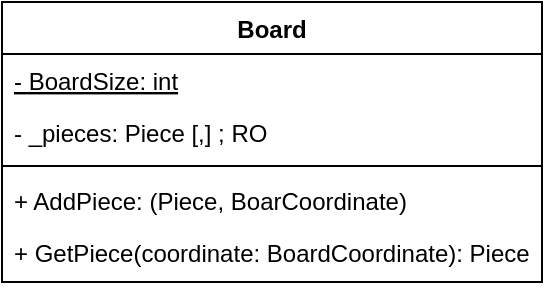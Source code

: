 <mxfile version="20.3.3" type="github">
  <diagram id="C5RBs43oDa-KdzZeNtuy" name="Page-1">
    <mxGraphModel dx="955" dy="450" grid="1" gridSize="10" guides="1" tooltips="1" connect="1" arrows="1" fold="1" page="1" pageScale="1" pageWidth="827" pageHeight="1169" math="0" shadow="0">
      <root>
        <mxCell id="WIyWlLk6GJQsqaUBKTNV-0" />
        <mxCell id="WIyWlLk6GJQsqaUBKTNV-1" parent="WIyWlLk6GJQsqaUBKTNV-0" />
        <mxCell id="ygSSq6FCluFglxFE7M_l-0" value="Board" style="swimlane;fontStyle=1;align=center;verticalAlign=top;childLayout=stackLayout;horizontal=1;startSize=26;horizontalStack=0;resizeParent=1;resizeParentMax=0;resizeLast=0;collapsible=1;marginBottom=0;" vertex="1" parent="WIyWlLk6GJQsqaUBKTNV-1">
          <mxGeometry x="334" y="40" width="270" height="140" as="geometry" />
        </mxCell>
        <mxCell id="ygSSq6FCluFglxFE7M_l-1" value="- BoardSize: int" style="text;strokeColor=none;fillColor=none;align=left;verticalAlign=top;spacingLeft=4;spacingRight=4;overflow=hidden;rotatable=0;points=[[0,0.5],[1,0.5]];portConstraint=eastwest;fontStyle=4" vertex="1" parent="ygSSq6FCluFglxFE7M_l-0">
          <mxGeometry y="26" width="270" height="26" as="geometry" />
        </mxCell>
        <mxCell id="ygSSq6FCluFglxFE7M_l-10" value="- _pieces: Piece [,] ; RO" style="text;strokeColor=none;fillColor=none;align=left;verticalAlign=top;spacingLeft=4;spacingRight=4;overflow=hidden;rotatable=0;points=[[0,0.5],[1,0.5]];portConstraint=eastwest;" vertex="1" parent="ygSSq6FCluFglxFE7M_l-0">
          <mxGeometry y="52" width="270" height="26" as="geometry" />
        </mxCell>
        <mxCell id="ygSSq6FCluFglxFE7M_l-2" value="" style="line;strokeWidth=1;fillColor=none;align=left;verticalAlign=middle;spacingTop=-1;spacingLeft=3;spacingRight=3;rotatable=0;labelPosition=right;points=[];portConstraint=eastwest;strokeColor=inherit;" vertex="1" parent="ygSSq6FCluFglxFE7M_l-0">
          <mxGeometry y="78" width="270" height="8" as="geometry" />
        </mxCell>
        <mxCell id="ygSSq6FCluFglxFE7M_l-4" value="+ AddPiece: (Piece, BoarCoordinate)" style="text;strokeColor=none;fillColor=none;align=left;verticalAlign=top;spacingLeft=4;spacingRight=4;overflow=hidden;rotatable=0;points=[[0,0.5],[1,0.5]];portConstraint=eastwest;" vertex="1" parent="ygSSq6FCluFglxFE7M_l-0">
          <mxGeometry y="86" width="270" height="26" as="geometry" />
        </mxCell>
        <mxCell id="ygSSq6FCluFglxFE7M_l-3" value="+ GetPiece(coordinate: BoardCoordinate): Piece" style="text;strokeColor=none;fillColor=none;align=left;verticalAlign=top;spacingLeft=4;spacingRight=4;overflow=hidden;rotatable=0;points=[[0,0.5],[1,0.5]];portConstraint=eastwest;" vertex="1" parent="ygSSq6FCluFglxFE7M_l-0">
          <mxGeometry y="112" width="270" height="28" as="geometry" />
        </mxCell>
      </root>
    </mxGraphModel>
  </diagram>
</mxfile>
